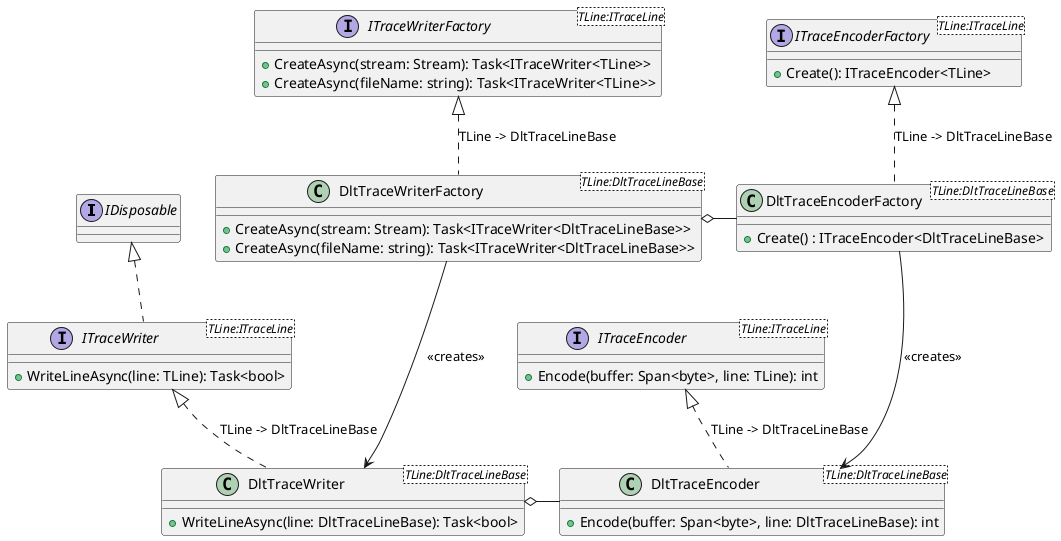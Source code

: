 @startuml DLT.Writer
interface IDisposable

interface ITraceWriter<TLine:ITraceLine> {
    +WriteLineAsync(line: TLine): Task<bool>
}
IDisposable <|.d. ITraceWriter

interface ITraceWriterFactory<TLine:ITraceLine> {
    +CreateAsync(stream: Stream): Task<ITraceWriter<TLine>>
    +CreateAsync(fileName: string): Task<ITraceWriter<TLine>>
}

interface ITraceEncoderFactory<TLine:ITraceLine> {
    +Create(): ITraceEncoder<TLine>
}

interface ITraceEncoder<TLine:ITraceLine> {
    +Encode(buffer: Span<byte>, line: TLine): int
}

class DltTraceWriterFactory<TLine:DltTraceLineBase> {
    +CreateAsync(stream: Stream): Task<ITraceWriter<DltTraceLineBase>>
    +CreateAsync(fileName: string): Task<ITraceWriter<DltTraceLineBase>>
}
ITraceWriterFactory <|.d. DltTraceWriterFactory : TLine -> DltTraceLineBase
DltTraceWriterFactory -d--> DltTraceWriter : <<creates>>

class DltTraceEncoderFactory<TLine:DltTraceLineBase> {
    +Create() : ITraceEncoder<DltTraceLineBase>
}
ITraceEncoderFactory <|.d. DltTraceEncoderFactory : TLine -> DltTraceLineBase
DltTraceWriterFactory o-r- DltTraceEncoderFactory
DltTraceEncoderFactory -d--> DltTraceEncoder : <<creates>>

class DltTraceWriter<TLine:DltTraceLineBase> {
    +WriteLineAsync(line: DltTraceLineBase): Task<bool>
}
ITraceWriter <|.d. DltTraceWriter : TLine -> DltTraceLineBase

class DltTraceEncoder<TLine:DltTraceLineBase> {
    +Encode(buffer: Span<byte>, line: DltTraceLineBase): int
}
ITraceEncoder <|.d. DltTraceEncoder : TLine -> DltTraceLineBase
DltTraceWriter o-r- DltTraceEncoder
@enduml